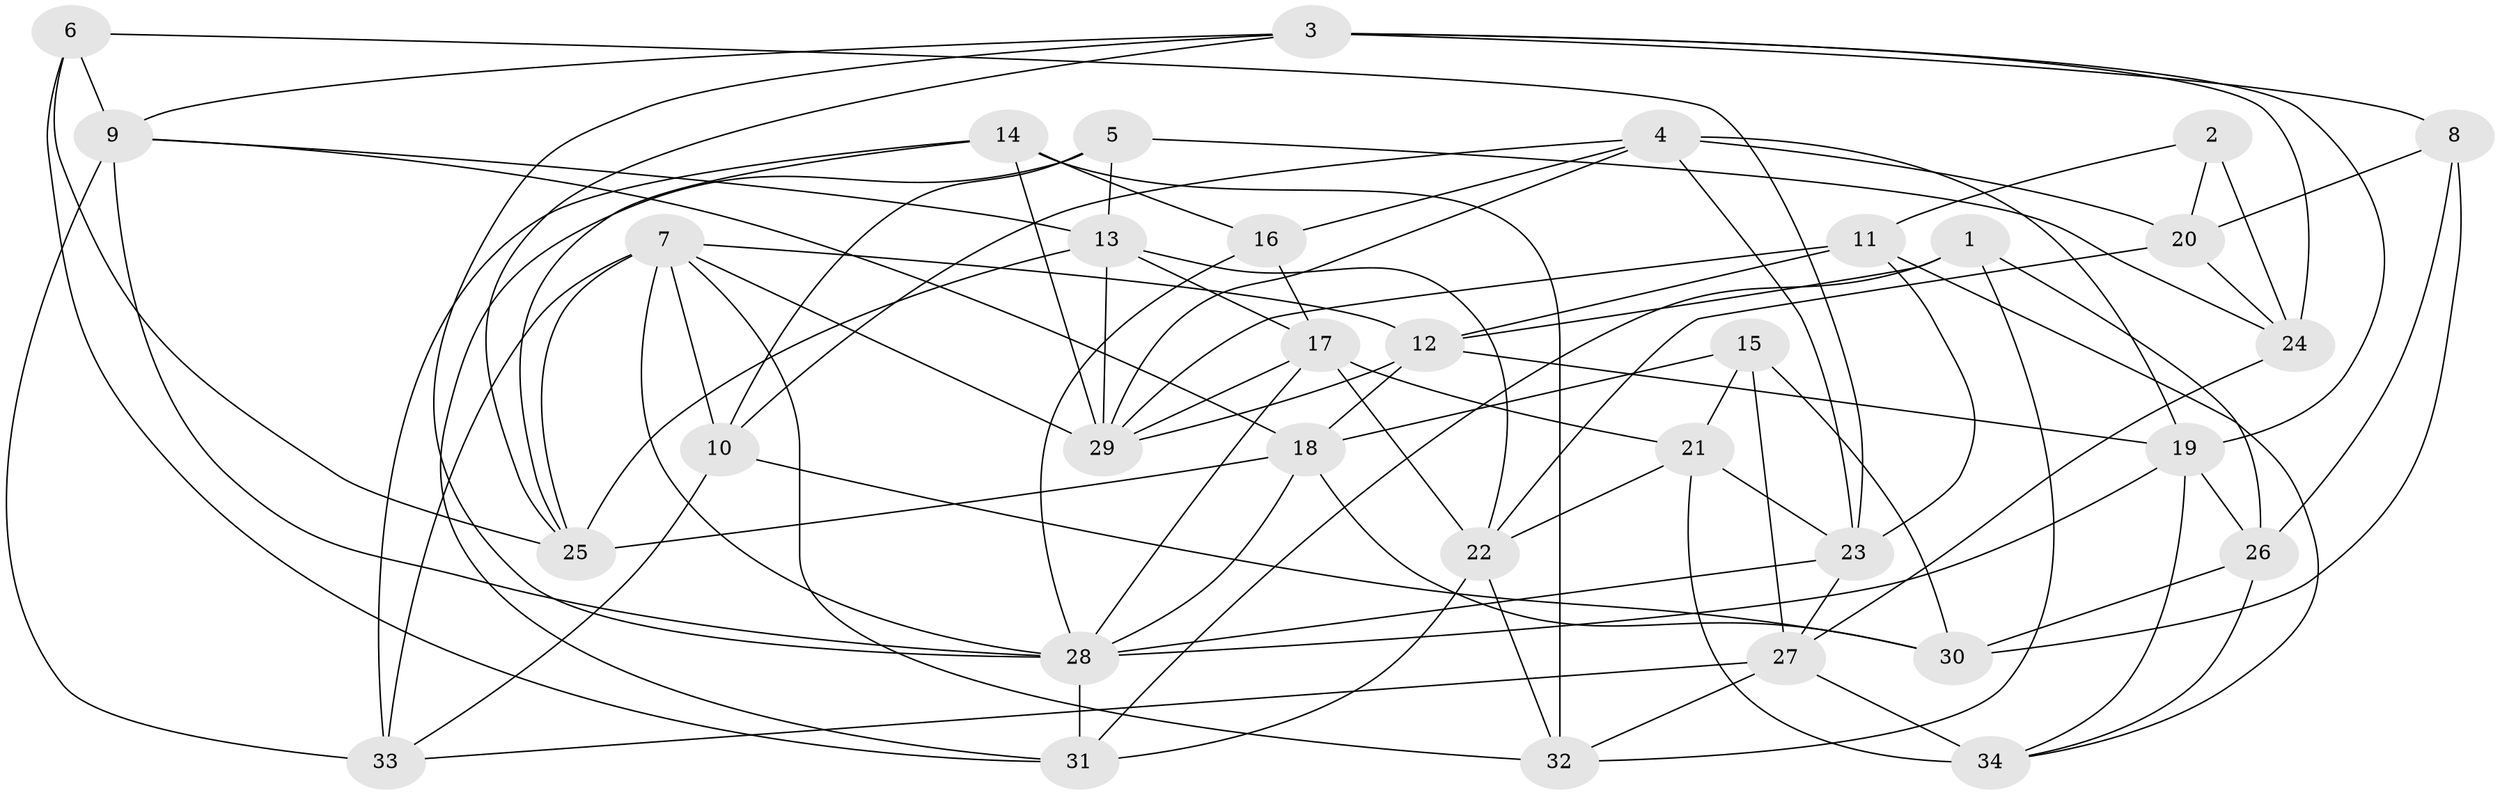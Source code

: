 // original degree distribution, {4: 1.0}
// Generated by graph-tools (version 1.1) at 2025/26/03/09/25 03:26:51]
// undirected, 34 vertices, 91 edges
graph export_dot {
graph [start="1"]
  node [color=gray90,style=filled];
  1;
  2;
  3;
  4;
  5;
  6;
  7;
  8;
  9;
  10;
  11;
  12;
  13;
  14;
  15;
  16;
  17;
  18;
  19;
  20;
  21;
  22;
  23;
  24;
  25;
  26;
  27;
  28;
  29;
  30;
  31;
  32;
  33;
  34;
  1 -- 12 [weight=1.0];
  1 -- 26 [weight=1.0];
  1 -- 31 [weight=1.0];
  1 -- 32 [weight=1.0];
  2 -- 11 [weight=1.0];
  2 -- 20 [weight=1.0];
  2 -- 24 [weight=2.0];
  3 -- 8 [weight=1.0];
  3 -- 9 [weight=1.0];
  3 -- 19 [weight=1.0];
  3 -- 24 [weight=1.0];
  3 -- 25 [weight=1.0];
  3 -- 28 [weight=1.0];
  4 -- 10 [weight=1.0];
  4 -- 16 [weight=1.0];
  4 -- 19 [weight=1.0];
  4 -- 20 [weight=1.0];
  4 -- 23 [weight=1.0];
  4 -- 29 [weight=1.0];
  5 -- 10 [weight=1.0];
  5 -- 13 [weight=1.0];
  5 -- 24 [weight=1.0];
  5 -- 31 [weight=1.0];
  6 -- 9 [weight=1.0];
  6 -- 23 [weight=1.0];
  6 -- 25 [weight=1.0];
  6 -- 31 [weight=1.0];
  7 -- 10 [weight=1.0];
  7 -- 12 [weight=1.0];
  7 -- 25 [weight=1.0];
  7 -- 28 [weight=1.0];
  7 -- 29 [weight=3.0];
  7 -- 32 [weight=1.0];
  7 -- 33 [weight=2.0];
  8 -- 20 [weight=2.0];
  8 -- 26 [weight=2.0];
  8 -- 30 [weight=1.0];
  9 -- 13 [weight=1.0];
  9 -- 18 [weight=1.0];
  9 -- 28 [weight=1.0];
  9 -- 33 [weight=1.0];
  10 -- 30 [weight=2.0];
  10 -- 33 [weight=1.0];
  11 -- 12 [weight=1.0];
  11 -- 23 [weight=1.0];
  11 -- 29 [weight=2.0];
  11 -- 34 [weight=1.0];
  12 -- 18 [weight=1.0];
  12 -- 19 [weight=1.0];
  12 -- 29 [weight=1.0];
  13 -- 17 [weight=1.0];
  13 -- 22 [weight=1.0];
  13 -- 25 [weight=1.0];
  13 -- 29 [weight=1.0];
  14 -- 16 [weight=1.0];
  14 -- 25 [weight=1.0];
  14 -- 29 [weight=1.0];
  14 -- 32 [weight=2.0];
  14 -- 33 [weight=1.0];
  15 -- 18 [weight=1.0];
  15 -- 21 [weight=1.0];
  15 -- 27 [weight=1.0];
  15 -- 30 [weight=1.0];
  16 -- 17 [weight=1.0];
  16 -- 28 [weight=1.0];
  17 -- 21 [weight=1.0];
  17 -- 22 [weight=1.0];
  17 -- 28 [weight=1.0];
  17 -- 29 [weight=1.0];
  18 -- 25 [weight=1.0];
  18 -- 28 [weight=1.0];
  18 -- 30 [weight=1.0];
  19 -- 26 [weight=1.0];
  19 -- 28 [weight=1.0];
  19 -- 34 [weight=1.0];
  20 -- 22 [weight=1.0];
  20 -- 24 [weight=1.0];
  21 -- 22 [weight=1.0];
  21 -- 23 [weight=1.0];
  21 -- 34 [weight=2.0];
  22 -- 31 [weight=1.0];
  22 -- 32 [weight=1.0];
  23 -- 27 [weight=1.0];
  23 -- 28 [weight=1.0];
  24 -- 27 [weight=1.0];
  26 -- 30 [weight=1.0];
  26 -- 34 [weight=1.0];
  27 -- 32 [weight=1.0];
  27 -- 33 [weight=1.0];
  27 -- 34 [weight=1.0];
  28 -- 31 [weight=2.0];
}
